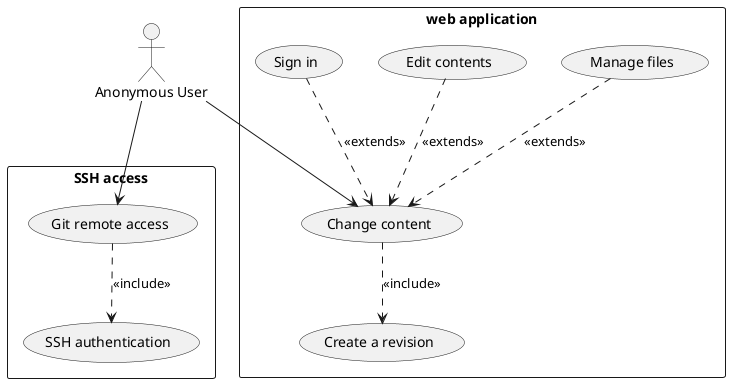 @startuml
' left to right direction
skinparam packageStyle rectangle
actor "Anonymous User" as ausr
rectangle "web application" {
    usecase "Change content" as change
    usecase "Manage files" as files
    usecase "Edit contents" as contents
    usecase "Create a revision" as commit
    ausr --> change
    change ..> commit : <<include>>
    (Sign in) ..> change : <<extends>>
    files ..> change : <<extends>>
    contents ..> change : <<extends>>
}
rectangle "SSH access" {
    usecase "SSH authentication" as sshauth
    usecase "Git remote access" as gitr
    ausr --> gitr
    gitr ..> sshauth : <<include>>    
}
@enduml